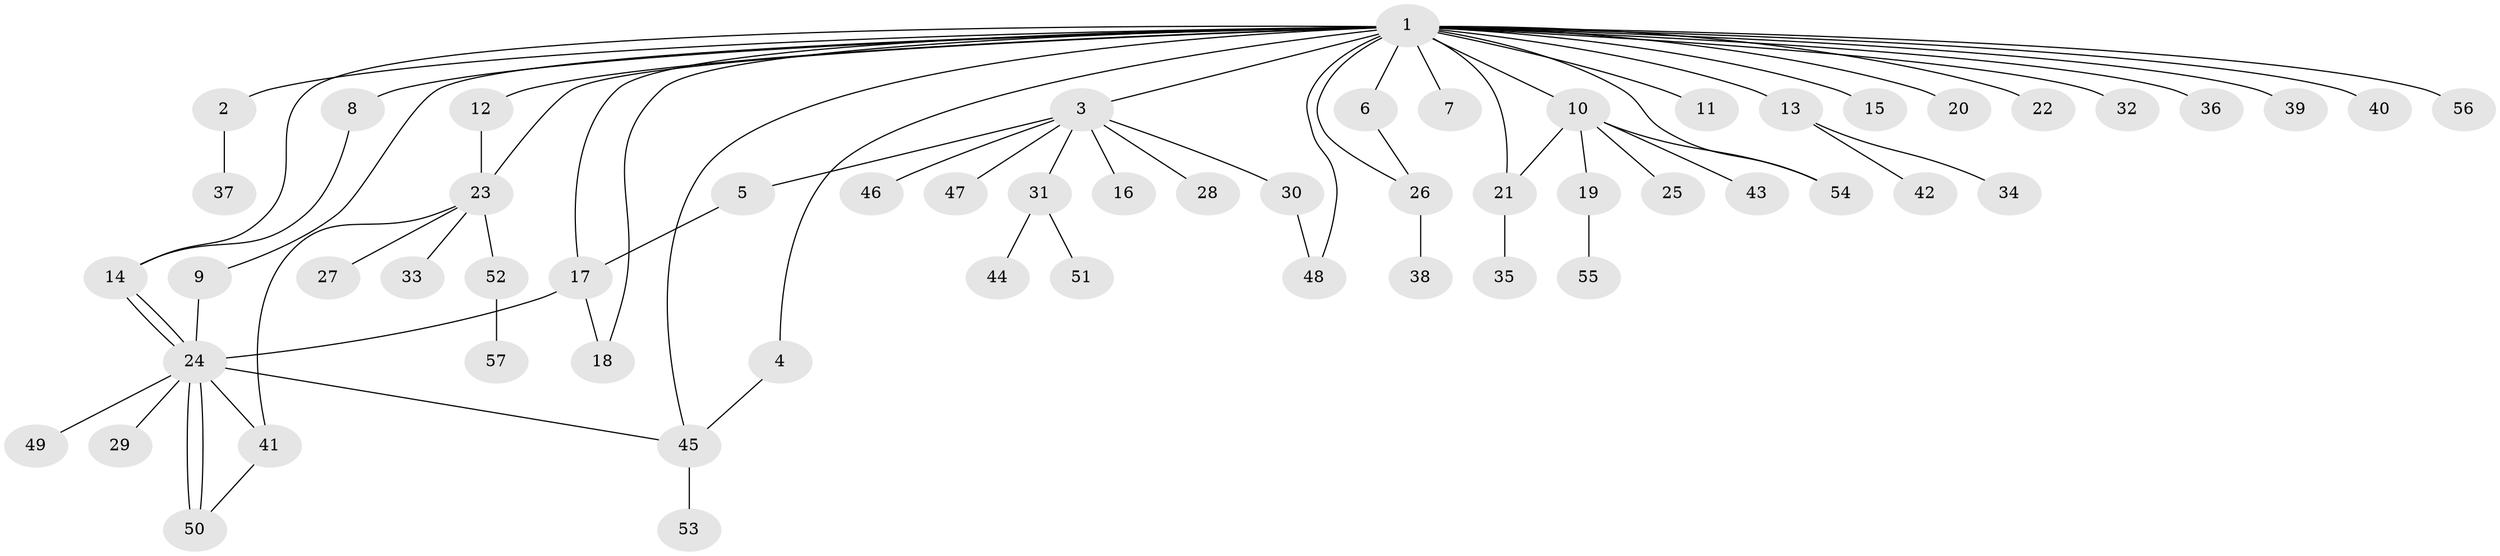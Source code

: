 // coarse degree distribution, {25: 0.023809523809523808, 1: 0.6190476190476191, 7: 0.07142857142857142, 3: 0.023809523809523808, 4: 0.023809523809523808, 2: 0.21428571428571427, 5: 0.023809523809523808}
// Generated by graph-tools (version 1.1) at 2025/51/02/27/25 19:51:56]
// undirected, 57 vertices, 72 edges
graph export_dot {
graph [start="1"]
  node [color=gray90,style=filled];
  1;
  2;
  3;
  4;
  5;
  6;
  7;
  8;
  9;
  10;
  11;
  12;
  13;
  14;
  15;
  16;
  17;
  18;
  19;
  20;
  21;
  22;
  23;
  24;
  25;
  26;
  27;
  28;
  29;
  30;
  31;
  32;
  33;
  34;
  35;
  36;
  37;
  38;
  39;
  40;
  41;
  42;
  43;
  44;
  45;
  46;
  47;
  48;
  49;
  50;
  51;
  52;
  53;
  54;
  55;
  56;
  57;
  1 -- 2;
  1 -- 3;
  1 -- 4;
  1 -- 6;
  1 -- 7;
  1 -- 8;
  1 -- 9;
  1 -- 10;
  1 -- 11;
  1 -- 12;
  1 -- 13;
  1 -- 14;
  1 -- 15;
  1 -- 17;
  1 -- 18;
  1 -- 20;
  1 -- 21;
  1 -- 22;
  1 -- 23;
  1 -- 26;
  1 -- 32;
  1 -- 36;
  1 -- 39;
  1 -- 40;
  1 -- 45;
  1 -- 48;
  1 -- 54;
  1 -- 56;
  2 -- 37;
  3 -- 5;
  3 -- 16;
  3 -- 28;
  3 -- 30;
  3 -- 31;
  3 -- 46;
  3 -- 47;
  4 -- 45;
  5 -- 17;
  6 -- 26;
  8 -- 14;
  9 -- 24;
  10 -- 19;
  10 -- 21;
  10 -- 25;
  10 -- 43;
  10 -- 54;
  12 -- 23;
  13 -- 34;
  13 -- 42;
  14 -- 24;
  14 -- 24;
  17 -- 18;
  17 -- 24;
  19 -- 55;
  21 -- 35;
  23 -- 27;
  23 -- 33;
  23 -- 41;
  23 -- 52;
  24 -- 29;
  24 -- 41;
  24 -- 45;
  24 -- 49;
  24 -- 50;
  24 -- 50;
  26 -- 38;
  30 -- 48;
  31 -- 44;
  31 -- 51;
  41 -- 50;
  45 -- 53;
  52 -- 57;
}
